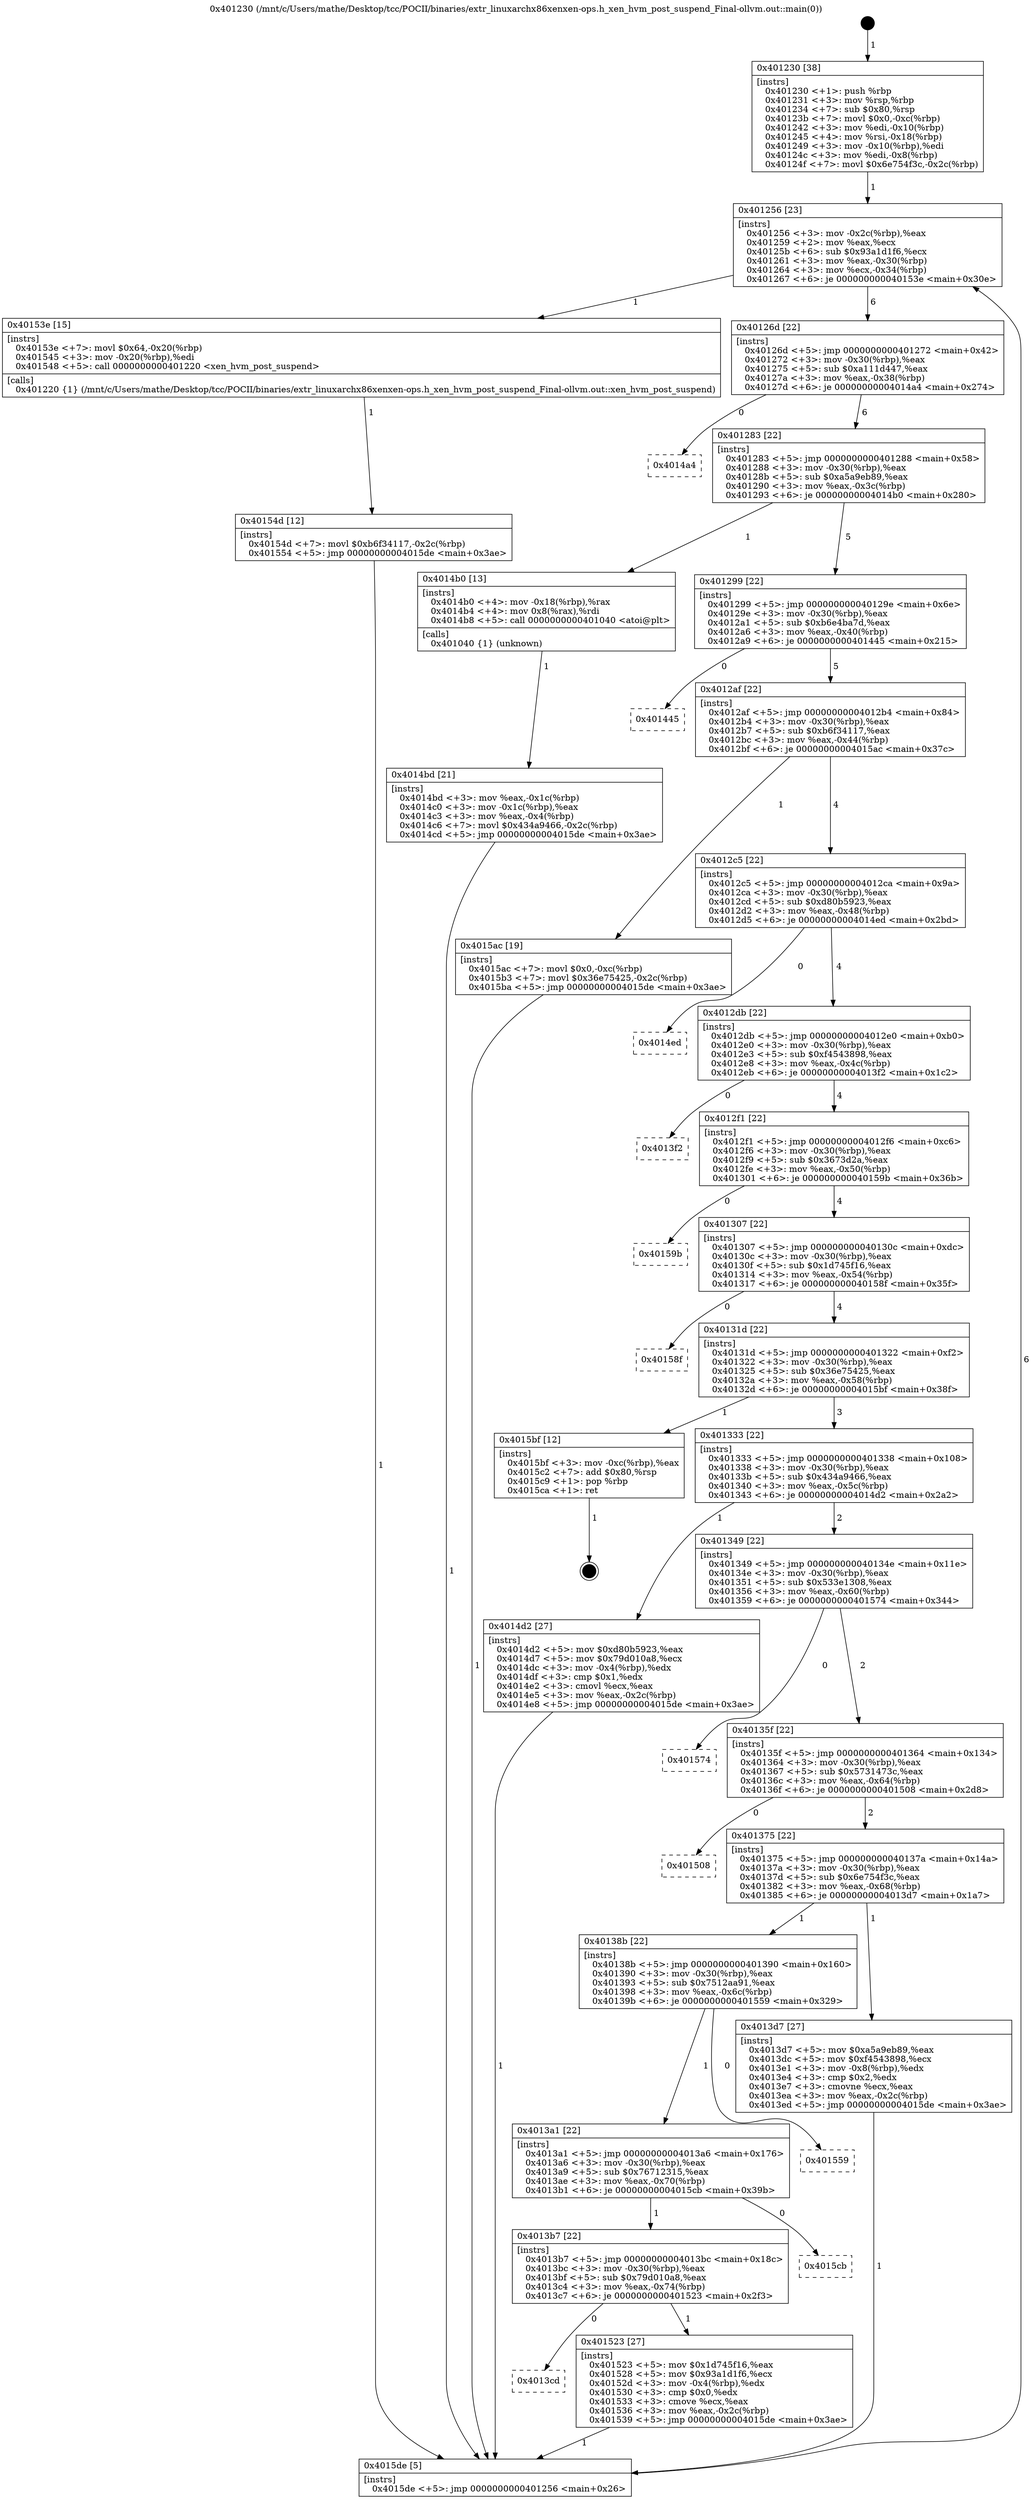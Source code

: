 digraph "0x401230" {
  label = "0x401230 (/mnt/c/Users/mathe/Desktop/tcc/POCII/binaries/extr_linuxarchx86xenxen-ops.h_xen_hvm_post_suspend_Final-ollvm.out::main(0))"
  labelloc = "t"
  node[shape=record]

  Entry [label="",width=0.3,height=0.3,shape=circle,fillcolor=black,style=filled]
  "0x401256" [label="{
     0x401256 [23]\l
     | [instrs]\l
     &nbsp;&nbsp;0x401256 \<+3\>: mov -0x2c(%rbp),%eax\l
     &nbsp;&nbsp;0x401259 \<+2\>: mov %eax,%ecx\l
     &nbsp;&nbsp;0x40125b \<+6\>: sub $0x93a1d1f6,%ecx\l
     &nbsp;&nbsp;0x401261 \<+3\>: mov %eax,-0x30(%rbp)\l
     &nbsp;&nbsp;0x401264 \<+3\>: mov %ecx,-0x34(%rbp)\l
     &nbsp;&nbsp;0x401267 \<+6\>: je 000000000040153e \<main+0x30e\>\l
  }"]
  "0x40153e" [label="{
     0x40153e [15]\l
     | [instrs]\l
     &nbsp;&nbsp;0x40153e \<+7\>: movl $0x64,-0x20(%rbp)\l
     &nbsp;&nbsp;0x401545 \<+3\>: mov -0x20(%rbp),%edi\l
     &nbsp;&nbsp;0x401548 \<+5\>: call 0000000000401220 \<xen_hvm_post_suspend\>\l
     | [calls]\l
     &nbsp;&nbsp;0x401220 \{1\} (/mnt/c/Users/mathe/Desktop/tcc/POCII/binaries/extr_linuxarchx86xenxen-ops.h_xen_hvm_post_suspend_Final-ollvm.out::xen_hvm_post_suspend)\l
  }"]
  "0x40126d" [label="{
     0x40126d [22]\l
     | [instrs]\l
     &nbsp;&nbsp;0x40126d \<+5\>: jmp 0000000000401272 \<main+0x42\>\l
     &nbsp;&nbsp;0x401272 \<+3\>: mov -0x30(%rbp),%eax\l
     &nbsp;&nbsp;0x401275 \<+5\>: sub $0xa111d447,%eax\l
     &nbsp;&nbsp;0x40127a \<+3\>: mov %eax,-0x38(%rbp)\l
     &nbsp;&nbsp;0x40127d \<+6\>: je 00000000004014a4 \<main+0x274\>\l
  }"]
  Exit [label="",width=0.3,height=0.3,shape=circle,fillcolor=black,style=filled,peripheries=2]
  "0x4014a4" [label="{
     0x4014a4\l
  }", style=dashed]
  "0x401283" [label="{
     0x401283 [22]\l
     | [instrs]\l
     &nbsp;&nbsp;0x401283 \<+5\>: jmp 0000000000401288 \<main+0x58\>\l
     &nbsp;&nbsp;0x401288 \<+3\>: mov -0x30(%rbp),%eax\l
     &nbsp;&nbsp;0x40128b \<+5\>: sub $0xa5a9eb89,%eax\l
     &nbsp;&nbsp;0x401290 \<+3\>: mov %eax,-0x3c(%rbp)\l
     &nbsp;&nbsp;0x401293 \<+6\>: je 00000000004014b0 \<main+0x280\>\l
  }"]
  "0x40154d" [label="{
     0x40154d [12]\l
     | [instrs]\l
     &nbsp;&nbsp;0x40154d \<+7\>: movl $0xb6f34117,-0x2c(%rbp)\l
     &nbsp;&nbsp;0x401554 \<+5\>: jmp 00000000004015de \<main+0x3ae\>\l
  }"]
  "0x4014b0" [label="{
     0x4014b0 [13]\l
     | [instrs]\l
     &nbsp;&nbsp;0x4014b0 \<+4\>: mov -0x18(%rbp),%rax\l
     &nbsp;&nbsp;0x4014b4 \<+4\>: mov 0x8(%rax),%rdi\l
     &nbsp;&nbsp;0x4014b8 \<+5\>: call 0000000000401040 \<atoi@plt\>\l
     | [calls]\l
     &nbsp;&nbsp;0x401040 \{1\} (unknown)\l
  }"]
  "0x401299" [label="{
     0x401299 [22]\l
     | [instrs]\l
     &nbsp;&nbsp;0x401299 \<+5\>: jmp 000000000040129e \<main+0x6e\>\l
     &nbsp;&nbsp;0x40129e \<+3\>: mov -0x30(%rbp),%eax\l
     &nbsp;&nbsp;0x4012a1 \<+5\>: sub $0xb6e4ba7d,%eax\l
     &nbsp;&nbsp;0x4012a6 \<+3\>: mov %eax,-0x40(%rbp)\l
     &nbsp;&nbsp;0x4012a9 \<+6\>: je 0000000000401445 \<main+0x215\>\l
  }"]
  "0x4013cd" [label="{
     0x4013cd\l
  }", style=dashed]
  "0x401445" [label="{
     0x401445\l
  }", style=dashed]
  "0x4012af" [label="{
     0x4012af [22]\l
     | [instrs]\l
     &nbsp;&nbsp;0x4012af \<+5\>: jmp 00000000004012b4 \<main+0x84\>\l
     &nbsp;&nbsp;0x4012b4 \<+3\>: mov -0x30(%rbp),%eax\l
     &nbsp;&nbsp;0x4012b7 \<+5\>: sub $0xb6f34117,%eax\l
     &nbsp;&nbsp;0x4012bc \<+3\>: mov %eax,-0x44(%rbp)\l
     &nbsp;&nbsp;0x4012bf \<+6\>: je 00000000004015ac \<main+0x37c\>\l
  }"]
  "0x401523" [label="{
     0x401523 [27]\l
     | [instrs]\l
     &nbsp;&nbsp;0x401523 \<+5\>: mov $0x1d745f16,%eax\l
     &nbsp;&nbsp;0x401528 \<+5\>: mov $0x93a1d1f6,%ecx\l
     &nbsp;&nbsp;0x40152d \<+3\>: mov -0x4(%rbp),%edx\l
     &nbsp;&nbsp;0x401530 \<+3\>: cmp $0x0,%edx\l
     &nbsp;&nbsp;0x401533 \<+3\>: cmove %ecx,%eax\l
     &nbsp;&nbsp;0x401536 \<+3\>: mov %eax,-0x2c(%rbp)\l
     &nbsp;&nbsp;0x401539 \<+5\>: jmp 00000000004015de \<main+0x3ae\>\l
  }"]
  "0x4015ac" [label="{
     0x4015ac [19]\l
     | [instrs]\l
     &nbsp;&nbsp;0x4015ac \<+7\>: movl $0x0,-0xc(%rbp)\l
     &nbsp;&nbsp;0x4015b3 \<+7\>: movl $0x36e75425,-0x2c(%rbp)\l
     &nbsp;&nbsp;0x4015ba \<+5\>: jmp 00000000004015de \<main+0x3ae\>\l
  }"]
  "0x4012c5" [label="{
     0x4012c5 [22]\l
     | [instrs]\l
     &nbsp;&nbsp;0x4012c5 \<+5\>: jmp 00000000004012ca \<main+0x9a\>\l
     &nbsp;&nbsp;0x4012ca \<+3\>: mov -0x30(%rbp),%eax\l
     &nbsp;&nbsp;0x4012cd \<+5\>: sub $0xd80b5923,%eax\l
     &nbsp;&nbsp;0x4012d2 \<+3\>: mov %eax,-0x48(%rbp)\l
     &nbsp;&nbsp;0x4012d5 \<+6\>: je 00000000004014ed \<main+0x2bd\>\l
  }"]
  "0x4013b7" [label="{
     0x4013b7 [22]\l
     | [instrs]\l
     &nbsp;&nbsp;0x4013b7 \<+5\>: jmp 00000000004013bc \<main+0x18c\>\l
     &nbsp;&nbsp;0x4013bc \<+3\>: mov -0x30(%rbp),%eax\l
     &nbsp;&nbsp;0x4013bf \<+5\>: sub $0x79d010a8,%eax\l
     &nbsp;&nbsp;0x4013c4 \<+3\>: mov %eax,-0x74(%rbp)\l
     &nbsp;&nbsp;0x4013c7 \<+6\>: je 0000000000401523 \<main+0x2f3\>\l
  }"]
  "0x4014ed" [label="{
     0x4014ed\l
  }", style=dashed]
  "0x4012db" [label="{
     0x4012db [22]\l
     | [instrs]\l
     &nbsp;&nbsp;0x4012db \<+5\>: jmp 00000000004012e0 \<main+0xb0\>\l
     &nbsp;&nbsp;0x4012e0 \<+3\>: mov -0x30(%rbp),%eax\l
     &nbsp;&nbsp;0x4012e3 \<+5\>: sub $0xf4543898,%eax\l
     &nbsp;&nbsp;0x4012e8 \<+3\>: mov %eax,-0x4c(%rbp)\l
     &nbsp;&nbsp;0x4012eb \<+6\>: je 00000000004013f2 \<main+0x1c2\>\l
  }"]
  "0x4015cb" [label="{
     0x4015cb\l
  }", style=dashed]
  "0x4013f2" [label="{
     0x4013f2\l
  }", style=dashed]
  "0x4012f1" [label="{
     0x4012f1 [22]\l
     | [instrs]\l
     &nbsp;&nbsp;0x4012f1 \<+5\>: jmp 00000000004012f6 \<main+0xc6\>\l
     &nbsp;&nbsp;0x4012f6 \<+3\>: mov -0x30(%rbp),%eax\l
     &nbsp;&nbsp;0x4012f9 \<+5\>: sub $0x3673d2a,%eax\l
     &nbsp;&nbsp;0x4012fe \<+3\>: mov %eax,-0x50(%rbp)\l
     &nbsp;&nbsp;0x401301 \<+6\>: je 000000000040159b \<main+0x36b\>\l
  }"]
  "0x4013a1" [label="{
     0x4013a1 [22]\l
     | [instrs]\l
     &nbsp;&nbsp;0x4013a1 \<+5\>: jmp 00000000004013a6 \<main+0x176\>\l
     &nbsp;&nbsp;0x4013a6 \<+3\>: mov -0x30(%rbp),%eax\l
     &nbsp;&nbsp;0x4013a9 \<+5\>: sub $0x76712315,%eax\l
     &nbsp;&nbsp;0x4013ae \<+3\>: mov %eax,-0x70(%rbp)\l
     &nbsp;&nbsp;0x4013b1 \<+6\>: je 00000000004015cb \<main+0x39b\>\l
  }"]
  "0x40159b" [label="{
     0x40159b\l
  }", style=dashed]
  "0x401307" [label="{
     0x401307 [22]\l
     | [instrs]\l
     &nbsp;&nbsp;0x401307 \<+5\>: jmp 000000000040130c \<main+0xdc\>\l
     &nbsp;&nbsp;0x40130c \<+3\>: mov -0x30(%rbp),%eax\l
     &nbsp;&nbsp;0x40130f \<+5\>: sub $0x1d745f16,%eax\l
     &nbsp;&nbsp;0x401314 \<+3\>: mov %eax,-0x54(%rbp)\l
     &nbsp;&nbsp;0x401317 \<+6\>: je 000000000040158f \<main+0x35f\>\l
  }"]
  "0x401559" [label="{
     0x401559\l
  }", style=dashed]
  "0x40158f" [label="{
     0x40158f\l
  }", style=dashed]
  "0x40131d" [label="{
     0x40131d [22]\l
     | [instrs]\l
     &nbsp;&nbsp;0x40131d \<+5\>: jmp 0000000000401322 \<main+0xf2\>\l
     &nbsp;&nbsp;0x401322 \<+3\>: mov -0x30(%rbp),%eax\l
     &nbsp;&nbsp;0x401325 \<+5\>: sub $0x36e75425,%eax\l
     &nbsp;&nbsp;0x40132a \<+3\>: mov %eax,-0x58(%rbp)\l
     &nbsp;&nbsp;0x40132d \<+6\>: je 00000000004015bf \<main+0x38f\>\l
  }"]
  "0x4014bd" [label="{
     0x4014bd [21]\l
     | [instrs]\l
     &nbsp;&nbsp;0x4014bd \<+3\>: mov %eax,-0x1c(%rbp)\l
     &nbsp;&nbsp;0x4014c0 \<+3\>: mov -0x1c(%rbp),%eax\l
     &nbsp;&nbsp;0x4014c3 \<+3\>: mov %eax,-0x4(%rbp)\l
     &nbsp;&nbsp;0x4014c6 \<+7\>: movl $0x434a9466,-0x2c(%rbp)\l
     &nbsp;&nbsp;0x4014cd \<+5\>: jmp 00000000004015de \<main+0x3ae\>\l
  }"]
  "0x4015bf" [label="{
     0x4015bf [12]\l
     | [instrs]\l
     &nbsp;&nbsp;0x4015bf \<+3\>: mov -0xc(%rbp),%eax\l
     &nbsp;&nbsp;0x4015c2 \<+7\>: add $0x80,%rsp\l
     &nbsp;&nbsp;0x4015c9 \<+1\>: pop %rbp\l
     &nbsp;&nbsp;0x4015ca \<+1\>: ret\l
  }"]
  "0x401333" [label="{
     0x401333 [22]\l
     | [instrs]\l
     &nbsp;&nbsp;0x401333 \<+5\>: jmp 0000000000401338 \<main+0x108\>\l
     &nbsp;&nbsp;0x401338 \<+3\>: mov -0x30(%rbp),%eax\l
     &nbsp;&nbsp;0x40133b \<+5\>: sub $0x434a9466,%eax\l
     &nbsp;&nbsp;0x401340 \<+3\>: mov %eax,-0x5c(%rbp)\l
     &nbsp;&nbsp;0x401343 \<+6\>: je 00000000004014d2 \<main+0x2a2\>\l
  }"]
  "0x401230" [label="{
     0x401230 [38]\l
     | [instrs]\l
     &nbsp;&nbsp;0x401230 \<+1\>: push %rbp\l
     &nbsp;&nbsp;0x401231 \<+3\>: mov %rsp,%rbp\l
     &nbsp;&nbsp;0x401234 \<+7\>: sub $0x80,%rsp\l
     &nbsp;&nbsp;0x40123b \<+7\>: movl $0x0,-0xc(%rbp)\l
     &nbsp;&nbsp;0x401242 \<+3\>: mov %edi,-0x10(%rbp)\l
     &nbsp;&nbsp;0x401245 \<+4\>: mov %rsi,-0x18(%rbp)\l
     &nbsp;&nbsp;0x401249 \<+3\>: mov -0x10(%rbp),%edi\l
     &nbsp;&nbsp;0x40124c \<+3\>: mov %edi,-0x8(%rbp)\l
     &nbsp;&nbsp;0x40124f \<+7\>: movl $0x6e754f3c,-0x2c(%rbp)\l
  }"]
  "0x4014d2" [label="{
     0x4014d2 [27]\l
     | [instrs]\l
     &nbsp;&nbsp;0x4014d2 \<+5\>: mov $0xd80b5923,%eax\l
     &nbsp;&nbsp;0x4014d7 \<+5\>: mov $0x79d010a8,%ecx\l
     &nbsp;&nbsp;0x4014dc \<+3\>: mov -0x4(%rbp),%edx\l
     &nbsp;&nbsp;0x4014df \<+3\>: cmp $0x1,%edx\l
     &nbsp;&nbsp;0x4014e2 \<+3\>: cmovl %ecx,%eax\l
     &nbsp;&nbsp;0x4014e5 \<+3\>: mov %eax,-0x2c(%rbp)\l
     &nbsp;&nbsp;0x4014e8 \<+5\>: jmp 00000000004015de \<main+0x3ae\>\l
  }"]
  "0x401349" [label="{
     0x401349 [22]\l
     | [instrs]\l
     &nbsp;&nbsp;0x401349 \<+5\>: jmp 000000000040134e \<main+0x11e\>\l
     &nbsp;&nbsp;0x40134e \<+3\>: mov -0x30(%rbp),%eax\l
     &nbsp;&nbsp;0x401351 \<+5\>: sub $0x533e1308,%eax\l
     &nbsp;&nbsp;0x401356 \<+3\>: mov %eax,-0x60(%rbp)\l
     &nbsp;&nbsp;0x401359 \<+6\>: je 0000000000401574 \<main+0x344\>\l
  }"]
  "0x4015de" [label="{
     0x4015de [5]\l
     | [instrs]\l
     &nbsp;&nbsp;0x4015de \<+5\>: jmp 0000000000401256 \<main+0x26\>\l
  }"]
  "0x401574" [label="{
     0x401574\l
  }", style=dashed]
  "0x40135f" [label="{
     0x40135f [22]\l
     | [instrs]\l
     &nbsp;&nbsp;0x40135f \<+5\>: jmp 0000000000401364 \<main+0x134\>\l
     &nbsp;&nbsp;0x401364 \<+3\>: mov -0x30(%rbp),%eax\l
     &nbsp;&nbsp;0x401367 \<+5\>: sub $0x5731473c,%eax\l
     &nbsp;&nbsp;0x40136c \<+3\>: mov %eax,-0x64(%rbp)\l
     &nbsp;&nbsp;0x40136f \<+6\>: je 0000000000401508 \<main+0x2d8\>\l
  }"]
  "0x40138b" [label="{
     0x40138b [22]\l
     | [instrs]\l
     &nbsp;&nbsp;0x40138b \<+5\>: jmp 0000000000401390 \<main+0x160\>\l
     &nbsp;&nbsp;0x401390 \<+3\>: mov -0x30(%rbp),%eax\l
     &nbsp;&nbsp;0x401393 \<+5\>: sub $0x7512aa91,%eax\l
     &nbsp;&nbsp;0x401398 \<+3\>: mov %eax,-0x6c(%rbp)\l
     &nbsp;&nbsp;0x40139b \<+6\>: je 0000000000401559 \<main+0x329\>\l
  }"]
  "0x401508" [label="{
     0x401508\l
  }", style=dashed]
  "0x401375" [label="{
     0x401375 [22]\l
     | [instrs]\l
     &nbsp;&nbsp;0x401375 \<+5\>: jmp 000000000040137a \<main+0x14a\>\l
     &nbsp;&nbsp;0x40137a \<+3\>: mov -0x30(%rbp),%eax\l
     &nbsp;&nbsp;0x40137d \<+5\>: sub $0x6e754f3c,%eax\l
     &nbsp;&nbsp;0x401382 \<+3\>: mov %eax,-0x68(%rbp)\l
     &nbsp;&nbsp;0x401385 \<+6\>: je 00000000004013d7 \<main+0x1a7\>\l
  }"]
  "0x4013d7" [label="{
     0x4013d7 [27]\l
     | [instrs]\l
     &nbsp;&nbsp;0x4013d7 \<+5\>: mov $0xa5a9eb89,%eax\l
     &nbsp;&nbsp;0x4013dc \<+5\>: mov $0xf4543898,%ecx\l
     &nbsp;&nbsp;0x4013e1 \<+3\>: mov -0x8(%rbp),%edx\l
     &nbsp;&nbsp;0x4013e4 \<+3\>: cmp $0x2,%edx\l
     &nbsp;&nbsp;0x4013e7 \<+3\>: cmovne %ecx,%eax\l
     &nbsp;&nbsp;0x4013ea \<+3\>: mov %eax,-0x2c(%rbp)\l
     &nbsp;&nbsp;0x4013ed \<+5\>: jmp 00000000004015de \<main+0x3ae\>\l
  }"]
  Entry -> "0x401230" [label=" 1"]
  "0x401256" -> "0x40153e" [label=" 1"]
  "0x401256" -> "0x40126d" [label=" 6"]
  "0x4015bf" -> Exit [label=" 1"]
  "0x40126d" -> "0x4014a4" [label=" 0"]
  "0x40126d" -> "0x401283" [label=" 6"]
  "0x4015ac" -> "0x4015de" [label=" 1"]
  "0x401283" -> "0x4014b0" [label=" 1"]
  "0x401283" -> "0x401299" [label=" 5"]
  "0x40154d" -> "0x4015de" [label=" 1"]
  "0x401299" -> "0x401445" [label=" 0"]
  "0x401299" -> "0x4012af" [label=" 5"]
  "0x40153e" -> "0x40154d" [label=" 1"]
  "0x4012af" -> "0x4015ac" [label=" 1"]
  "0x4012af" -> "0x4012c5" [label=" 4"]
  "0x401523" -> "0x4015de" [label=" 1"]
  "0x4012c5" -> "0x4014ed" [label=" 0"]
  "0x4012c5" -> "0x4012db" [label=" 4"]
  "0x4013b7" -> "0x401523" [label=" 1"]
  "0x4012db" -> "0x4013f2" [label=" 0"]
  "0x4012db" -> "0x4012f1" [label=" 4"]
  "0x4013b7" -> "0x4013cd" [label=" 0"]
  "0x4012f1" -> "0x40159b" [label=" 0"]
  "0x4012f1" -> "0x401307" [label=" 4"]
  "0x4013a1" -> "0x4015cb" [label=" 0"]
  "0x401307" -> "0x40158f" [label=" 0"]
  "0x401307" -> "0x40131d" [label=" 4"]
  "0x4013a1" -> "0x4013b7" [label=" 1"]
  "0x40131d" -> "0x4015bf" [label=" 1"]
  "0x40131d" -> "0x401333" [label=" 3"]
  "0x40138b" -> "0x401559" [label=" 0"]
  "0x401333" -> "0x4014d2" [label=" 1"]
  "0x401333" -> "0x401349" [label=" 2"]
  "0x40138b" -> "0x4013a1" [label=" 1"]
  "0x401349" -> "0x401574" [label=" 0"]
  "0x401349" -> "0x40135f" [label=" 2"]
  "0x4014d2" -> "0x4015de" [label=" 1"]
  "0x40135f" -> "0x401508" [label=" 0"]
  "0x40135f" -> "0x401375" [label=" 2"]
  "0x4014bd" -> "0x4015de" [label=" 1"]
  "0x401375" -> "0x4013d7" [label=" 1"]
  "0x401375" -> "0x40138b" [label=" 1"]
  "0x4013d7" -> "0x4015de" [label=" 1"]
  "0x401230" -> "0x401256" [label=" 1"]
  "0x4015de" -> "0x401256" [label=" 6"]
  "0x4014b0" -> "0x4014bd" [label=" 1"]
}
